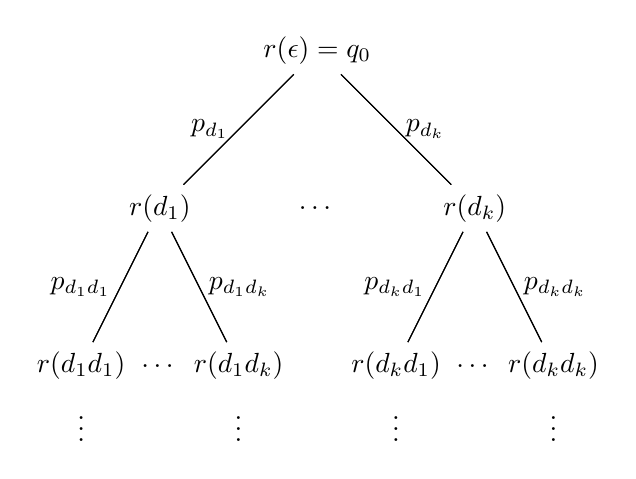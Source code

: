 \begin{tikzpicture}[
    level distance = 2cm,
    level 1/.style = {
      sibling distance = 4cm
    },
    level 2/.style = {
      sibling distance = 2cm
    }
  ]
  \node (root) {$r(\epsilon) = q_{0}$}
    child { node (l) {$r(d_{1})$}
      child { node (ll) {$r(d_{1}d_{1})$} }
      child { node (lr) {$r(d_{1}d_{k})$} }
    }
    child { node (r) {$r(d_{k})$}
      child { node (rl) {$r(d_{k}d_{1})$} }
      child { node (rr) {$r(d_{k}d_{k})$} }
    };

  \node (dotsl1) at (l-|root) {$\dots$};
  \node (dotsl2l) at (ll-|l)  {$\dots$};
  \node (dtosl2r) at (rl-|r)  {$\dots$};

  \node[] (dummy) at (r|-root) {};

  \node [below = 0.01cm of ll] (dotsll) {$\vdots$};
  \node [below = 0.01cm of lr] (dotslr) {$\vdots$};
  \node [below = 0.01cm of rl] (dotsrl) {$\vdots$};
  \node [below = 0.01cm of rr] (dotsrr) {$\vdots$};

  \draw (root) to node [left] {$p_{d_{1}}$} (l);
  \draw (root) to node [right] {$p_{d_{k}}$} (r);

  \draw (l) to node [left] {$p_{d_{1}d_{1}}$} (ll);
  \draw (l) to node [right] {$p_{d_{1}d_{k}}$} (lr);

  \draw (r) to node [left] {$p_{d_{k}d_{1}}$} (rl);
  \draw (r) to node [right] {$p_{d_{k}d_{k}}$} (rr);
\end{tikzpicture}
